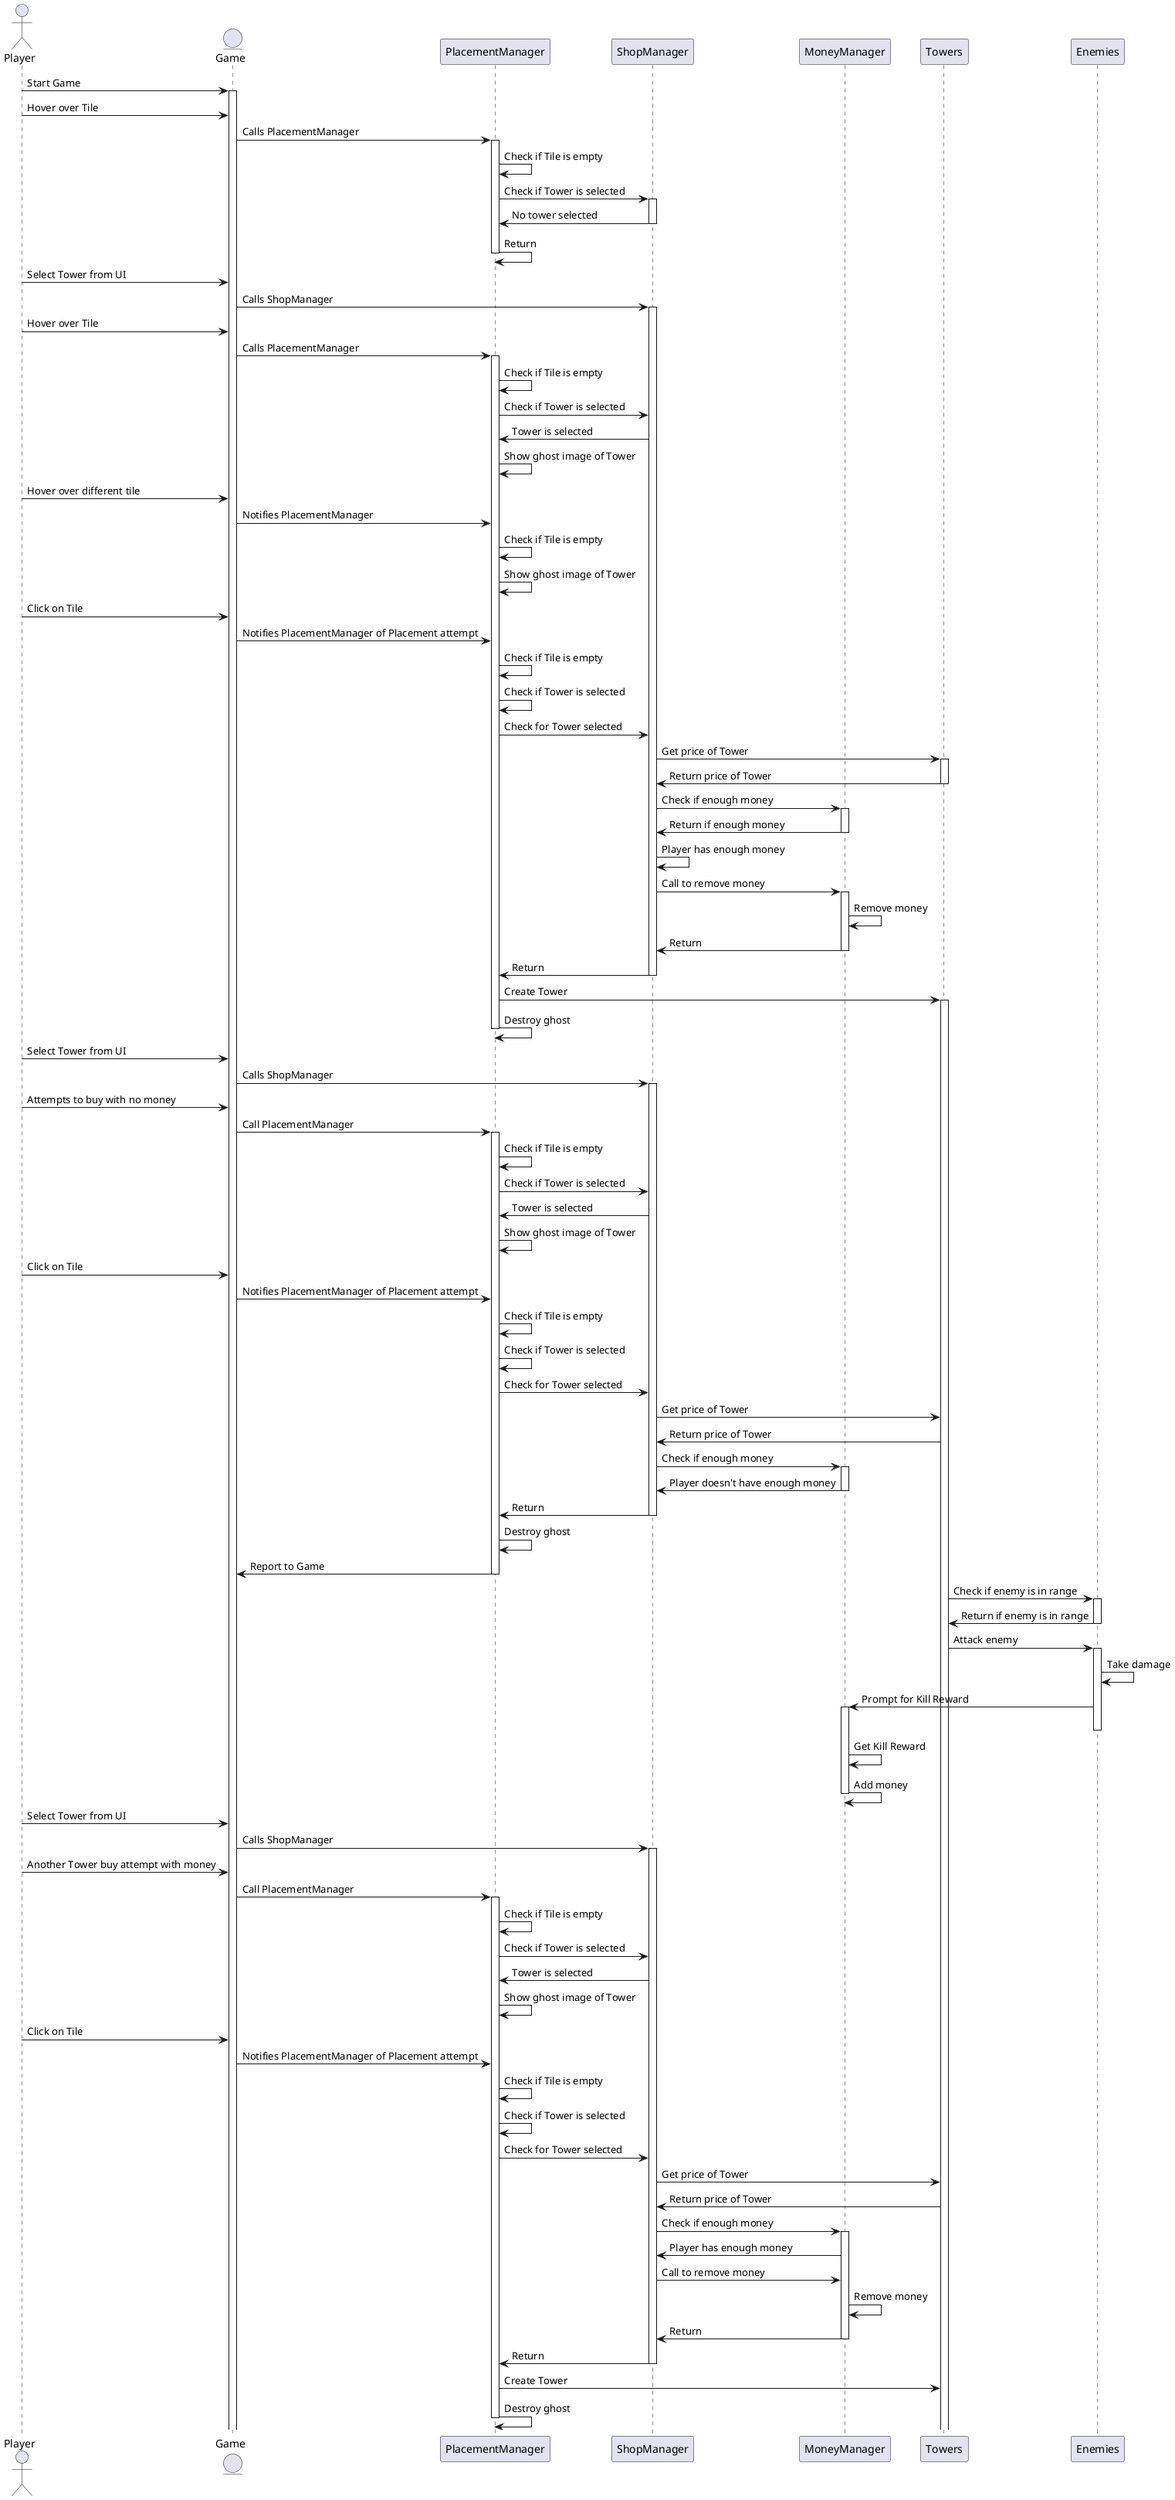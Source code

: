 @startuml SequenceDiagram_PlaceMan

actor Player as user
entity Game as game 

participant PlacementManager as placementManager
participant ShopManager as shopManager
participant MoneyManager as moneyManager
participant Towers as towers
participant Enemies as enemies

user -> game : Start Game
activate game
user -> game : Hover over Tile
game -> placementManager : Calls PlacementManager
activate placementManager
placementManager -> placementManager : Check if Tile is empty
placementManager -> shopManager : Check if Tower is selected
activate shopManager
shopManager -> placementManager : No tower selected
deactivate shopManager
placementManager -> placementManager : Return
deactivate placementManager

user -> game : Select Tower from UI
game -> shopManager : Calls ShopManager
activate shopManager
user -> game : Hover over Tile
game -> placementManager : Calls PlacementManager
activate placementManager
placementManager -> placementManager : Check if Tile is empty
placementManager -> shopManager : Check if Tower is selected
shopManager -> placementManager : Tower is selected
placementManager -> placementManager : Show ghost image of Tower
user -> game : Hover over different tile
game -> placementManager : Notifies PlacementManager
placementManager -> placementManager : Check if Tile is empty
placementManager -> placementManager : Show ghost image of Tower
user -> game : Click on Tile
game -> placementManager : Notifies PlacementManager of Placement attempt
placementManager -> placementManager : Check if Tile is empty
placementManager -> placementManager : Check if Tower is selected
placementManager -> shopManager : Check for Tower selected
shopManager -> towers : Get price of Tower
activate towers
towers -> shopManager : Return price of Tower
deactivate towers
shopManager -> moneyManager : Check if enough money
activate moneyManager
moneyManager -> shopManager : Return if enough money
deactivate moneyManager
shopManager -> shopManager : Player has enough money
shopManager -> moneyManager : Call to remove money
activate moneyManager
moneyManager -> moneyManager : Remove money
moneyManager -> shopManager : Return
deactivate moneyManager
shopManager -> placementManager : Return
deactivate shopManager
placementManager -> towers : Create Tower
activate towers
placementManager -> placementManager : Destroy ghost
deactivate placementManager

user -> game : Select Tower from UI
game -> shopManager : Calls ShopManager
activate shopManager
user -> game : Attempts to buy with no money
game -> placementManager : Call PlacementManager
activate placementManager
placementManager -> placementManager : Check if Tile is empty
placementManager -> shopManager : Check if Tower is selected
shopManager -> placementManager : Tower is selected
placementManager -> placementManager : Show ghost image of Tower
user -> game : Click on Tile
game -> placementManager : Notifies PlacementManager of Placement attempt
placementManager -> placementManager : Check if Tile is empty
placementManager -> placementManager : Check if Tower is selected
placementManager -> shopManager : Check for Tower selected
shopManager -> towers : Get price of Tower
towers -> shopManager : Return price of Tower
shopManager -> moneyManager : Check if enough money
activate moneyManager
moneyManager -> shopManager : Player doesn't have enough money
deactivate moneyManager
shopManager -> placementManager : Return
deactivate shopManager
placementManager -> placementManager : Destroy ghost
placementManager -> game : Report to Game
deactivate placementManager

towers -> enemies : Check if enemy is in range
activate enemies
enemies -> towers : Return if enemy is in range
deactivate enemies
towers -> enemies : Attack enemy
activate enemies
enemies -> enemies : Take damage
enemies -> moneyManager : Prompt for Kill Reward
activate moneyManager
deactivate enemies
moneyManager -> moneyManager : Get Kill Reward
moneyManager -> moneyManager : Add money
deactivate moneyManager

user -> game : Select Tower from UI
game -> shopManager : Calls ShopManager
activate shopManager
user -> game : Another Tower buy attempt with money
game -> placementManager : Call PlacementManager
activate placementManager
placementManager -> placementManager : Check if Tile is empty
placementManager -> shopManager : Check if Tower is selected
shopManager -> placementManager : Tower is selected
placementManager -> placementManager : Show ghost image of Tower
user -> game : Click on Tile
game -> placementManager : Notifies PlacementManager of Placement attempt
placementManager -> placementManager : Check if Tile is empty
placementManager -> placementManager : Check if Tower is selected
placementManager -> shopManager : Check for Tower selected
shopManager -> towers : Get price of Tower
towers -> shopManager : Return price of Tower
shopManager -> moneyManager : Check if enough money
activate moneyManager
moneyManager -> shopManager : Player has enough money
shopManager -> moneyManager : Call to remove money
moneyManager -> moneyManager : Remove money
moneyManager -> shopManager : Return
deactivate moneyManager
shopManager -> placementManager : Return
deactivate shopManager
placementManager -> towers : Create Tower
placementManager -> placementManager : Destroy ghost
deactivate placementManager

@enduml